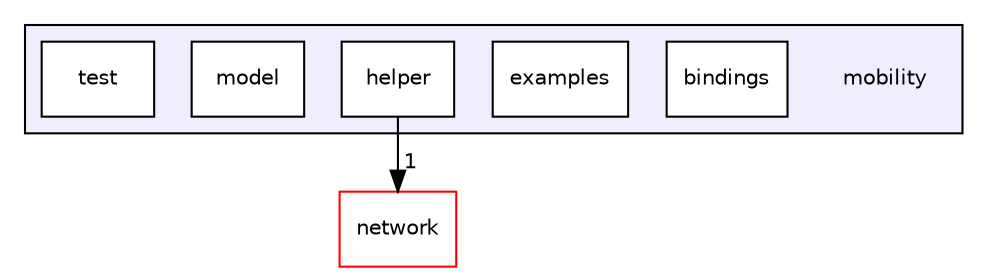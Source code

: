 digraph "mobility" {
  compound=true
  node [ fontsize="10", fontname="Helvetica"];
  edge [ labelfontsize="10", labelfontname="Helvetica"];
  subgraph clusterdir_e69c27e4f93af1d0715c63a1f6880736 {
    graph [ bgcolor="#eeeeff", pencolor="black", label="" URL="dir_e69c27e4f93af1d0715c63a1f6880736.html"];
    dir_e69c27e4f93af1d0715c63a1f6880736 [shape=plaintext label="mobility"];
    dir_49c7313e8c4a3e7e2b236ae1da5d6d81 [shape=box label="bindings" color="black" fillcolor="white" style="filled" URL="dir_49c7313e8c4a3e7e2b236ae1da5d6d81.html"];
    dir_41f082b910f1da2f7b2b0e2725a2e492 [shape=box label="examples" color="black" fillcolor="white" style="filled" URL="dir_41f082b910f1da2f7b2b0e2725a2e492.html"];
    dir_25e40004852ce6edf48a6fe95b719a7c [shape=box label="helper" color="black" fillcolor="white" style="filled" URL="dir_25e40004852ce6edf48a6fe95b719a7c.html"];
    dir_5644d1982a52eb3755b5f6282e0a6274 [shape=box label="model" color="black" fillcolor="white" style="filled" URL="dir_5644d1982a52eb3755b5f6282e0a6274.html"];
    dir_e7da639b77599fb5df6311e1035811fc [shape=box label="test" color="black" fillcolor="white" style="filled" URL="dir_e7da639b77599fb5df6311e1035811fc.html"];
  }
  dir_c901c14b65aa229498a52b725b3d4a2c [shape=box label="network" fillcolor="white" style="filled" color="red" URL="dir_c901c14b65aa229498a52b725b3d4a2c.html"];
  dir_25e40004852ce6edf48a6fe95b719a7c->dir_c901c14b65aa229498a52b725b3d4a2c [headlabel="1", labeldistance=1.5 headhref="dir_000209_000046.html"];
}
